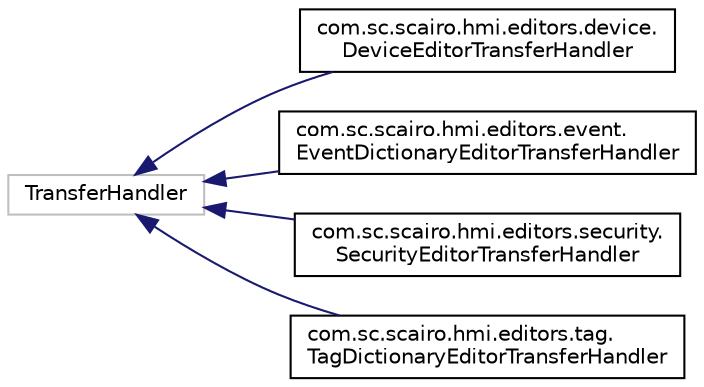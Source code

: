 digraph "Graphical Class Hierarchy"
{
 // LATEX_PDF_SIZE
  edge [fontname="Helvetica",fontsize="10",labelfontname="Helvetica",labelfontsize="10"];
  node [fontname="Helvetica",fontsize="10",shape=record];
  rankdir="LR";
  Node202 [label="TransferHandler",height=0.2,width=0.4,color="grey75", fillcolor="white", style="filled",tooltip=" "];
  Node202 -> Node0 [dir="back",color="midnightblue",fontsize="10",style="solid",fontname="Helvetica"];
  Node0 [label="com.sc.scairo.hmi.editors.device.\lDeviceEditorTransferHandler",height=0.2,width=0.4,color="black", fillcolor="white", style="filled",URL="$classcom_1_1sc_1_1scairo_1_1hmi_1_1editors_1_1device_1_1_device_editor_transfer_handler.html",tooltip=" "];
  Node202 -> Node204 [dir="back",color="midnightblue",fontsize="10",style="solid",fontname="Helvetica"];
  Node204 [label="com.sc.scairo.hmi.editors.event.\lEventDictionaryEditorTransferHandler",height=0.2,width=0.4,color="black", fillcolor="white", style="filled",URL="$classcom_1_1sc_1_1scairo_1_1hmi_1_1editors_1_1event_1_1_event_dictionary_editor_transfer_handler.html",tooltip=" "];
  Node202 -> Node205 [dir="back",color="midnightblue",fontsize="10",style="solid",fontname="Helvetica"];
  Node205 [label="com.sc.scairo.hmi.editors.security.\lSecurityEditorTransferHandler",height=0.2,width=0.4,color="black", fillcolor="white", style="filled",URL="$classcom_1_1sc_1_1scairo_1_1hmi_1_1editors_1_1security_1_1_security_editor_transfer_handler.html",tooltip=" "];
  Node202 -> Node206 [dir="back",color="midnightblue",fontsize="10",style="solid",fontname="Helvetica"];
  Node206 [label="com.sc.scairo.hmi.editors.tag.\lTagDictionaryEditorTransferHandler",height=0.2,width=0.4,color="black", fillcolor="white", style="filled",URL="$classcom_1_1sc_1_1scairo_1_1hmi_1_1editors_1_1tag_1_1_tag_dictionary_editor_transfer_handler.html",tooltip=" "];
}
